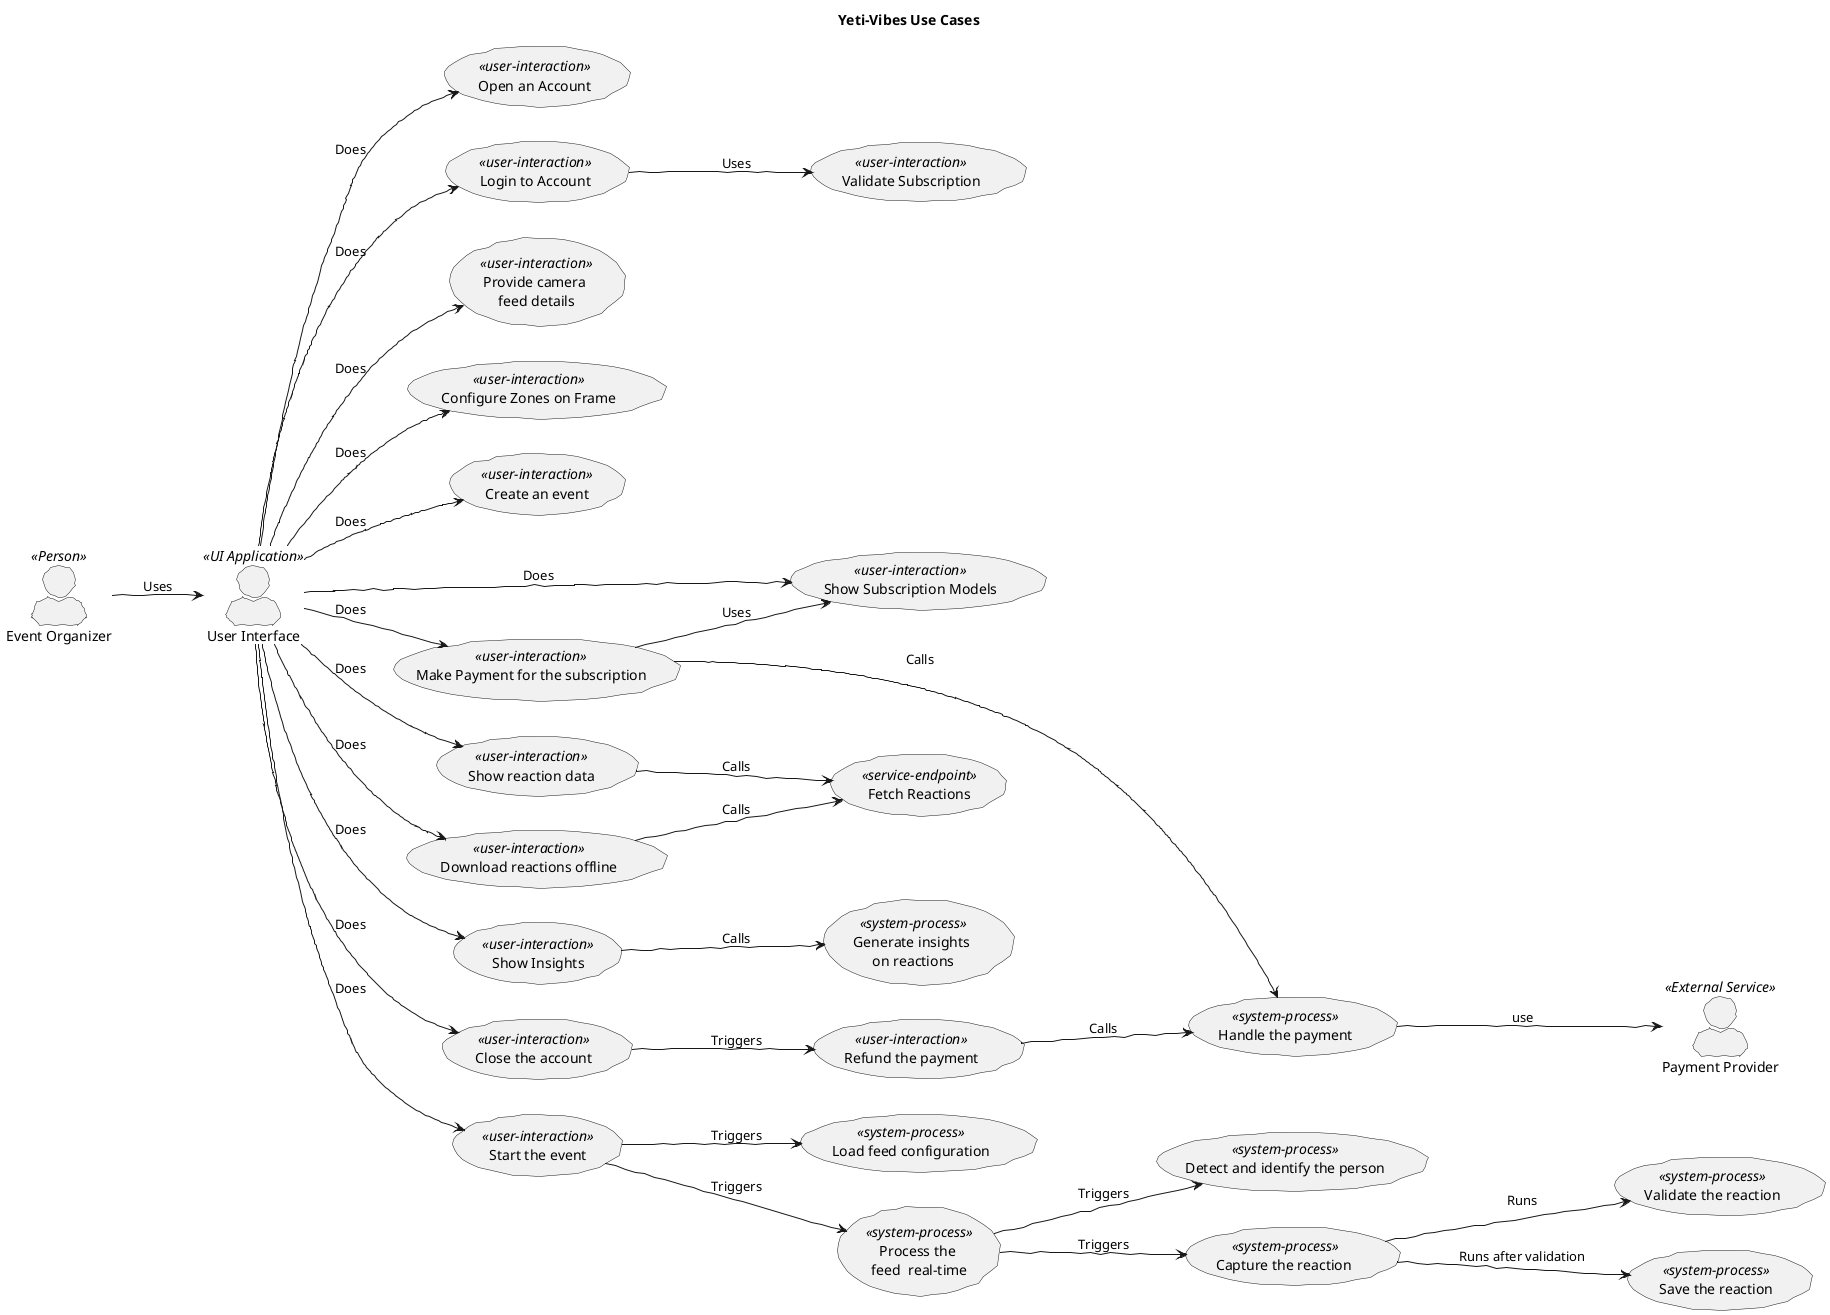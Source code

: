 @startuml yeti_vibes_use_case_diagram
title "Yeti-Vibes Use Cases"

' Layout settings
skinparam actorStyle awesome
skinparam handwritten true
left to right direction

' Actor definitions
actor :Event Organizer: as Client <<Person>>
actor :User Interface: as UI <<UI Application>>
actor :Payment Provider: as PaymentProvider <<External Service>>

' Client interaction use cases
'rectangle Client_Interactions {
    usecase OpenAccount as "Open an Account" <<user-interaction>>
    usecase Login as "Login to Account" <<user-interaction>>
    usecase ValidateSubscription as "Validate Subscription" <<user-interaction>>
    usecase ConfigureCamera as "Provide camera \nfeed details" <<user-interaction>>
    usecase ConfigureFrame as "Configure Zones on Frame" <<user-interaction>>
    usecase CreateEvent as "Create an event" <<user-interaction>>
    usecase ShowSubscriptions as "Show Subscription Models" <<user-interaction>>
    usecase MakePayment as "Make Payment for the subscription" <<user-interaction>>
    usecase FetchReactions as "Fetch Reactions" <<service-endpoint>>
    usecase ShowReactions as "Show reaction data" <<user-interaction>>
    usecase DownloadReactions as "Download reactions offline" <<user-interaction>>
    usecase ShowInsights as "Show Insights" <<user-interaction>>
    usecase CloseAccount as "Close the account" <<user-interaction>>
    usecase RefundPayment as "Refund the payment" <<user-interaction>>
    usecase StartEvent as "Start the event" <<user-interaction>>
'}


' System process use cases
'rectangle System_Interactions {
    usecase LoadConfiguration as "Load feed configuration" <<system-process>>
    usecase ProcessFeed as "Process the \nfeed  real-time" <<system-process>>
    usecase IdentifyPerson as "Detect and identify the person" <<system-process>>
    usecase CaptureReaction as "Capture the reaction " <<system-process>>
    usecase ValidateReaction as "Validate the reaction" <<system-process>>
    usecase SaveReaction as "Save the reaction" <<system-process>>
    usecase GenerateInsights as "Generate insights \non reactions" <<system-process>>
    usecase HandlePayment as "Handle the payment" <<system-process>>
'}

' Client interactions
Client --> UI : Uses
UI --> OpenAccount : Does
UI --> Login : Does
Login --> ValidateSubscription : Uses
UI --> ConfigureCamera : Does
UI --> ConfigureFrame : Does
UI --> CreateEvent : Does
UI --> ShowSubscriptions : Does
UI --> MakePayment : Does
MakePayment --> ShowSubscriptions : Uses
MakePayment --> HandlePayment : Calls
UI --> StartEvent : Does
UI --> ShowReactions : Does
UI --> DownloadReactions : Does
ShowReactions --> FetchReactions : Calls
DownloadReactions --> FetchReactions : Calls
UI --> ShowInsights : Does
ShowInsights --> GenerateInsights : Calls
UI --> CloseAccount : Does
CloseAccount --> RefundPayment : Triggers
RefundPayment --> HandlePayment : Calls


' System interactions
StartEvent --> LoadConfiguration : Triggers
StartEvent --> ProcessFeed : Triggers
ProcessFeed --> IdentifyPerson : Triggers
ProcessFeed --> CaptureReaction : Triggers
CaptureReaction --> ValidateReaction : Runs
CaptureReaction --> SaveReaction : Runs after validation
HandlePayment --> PaymentProvider : use

@enduml